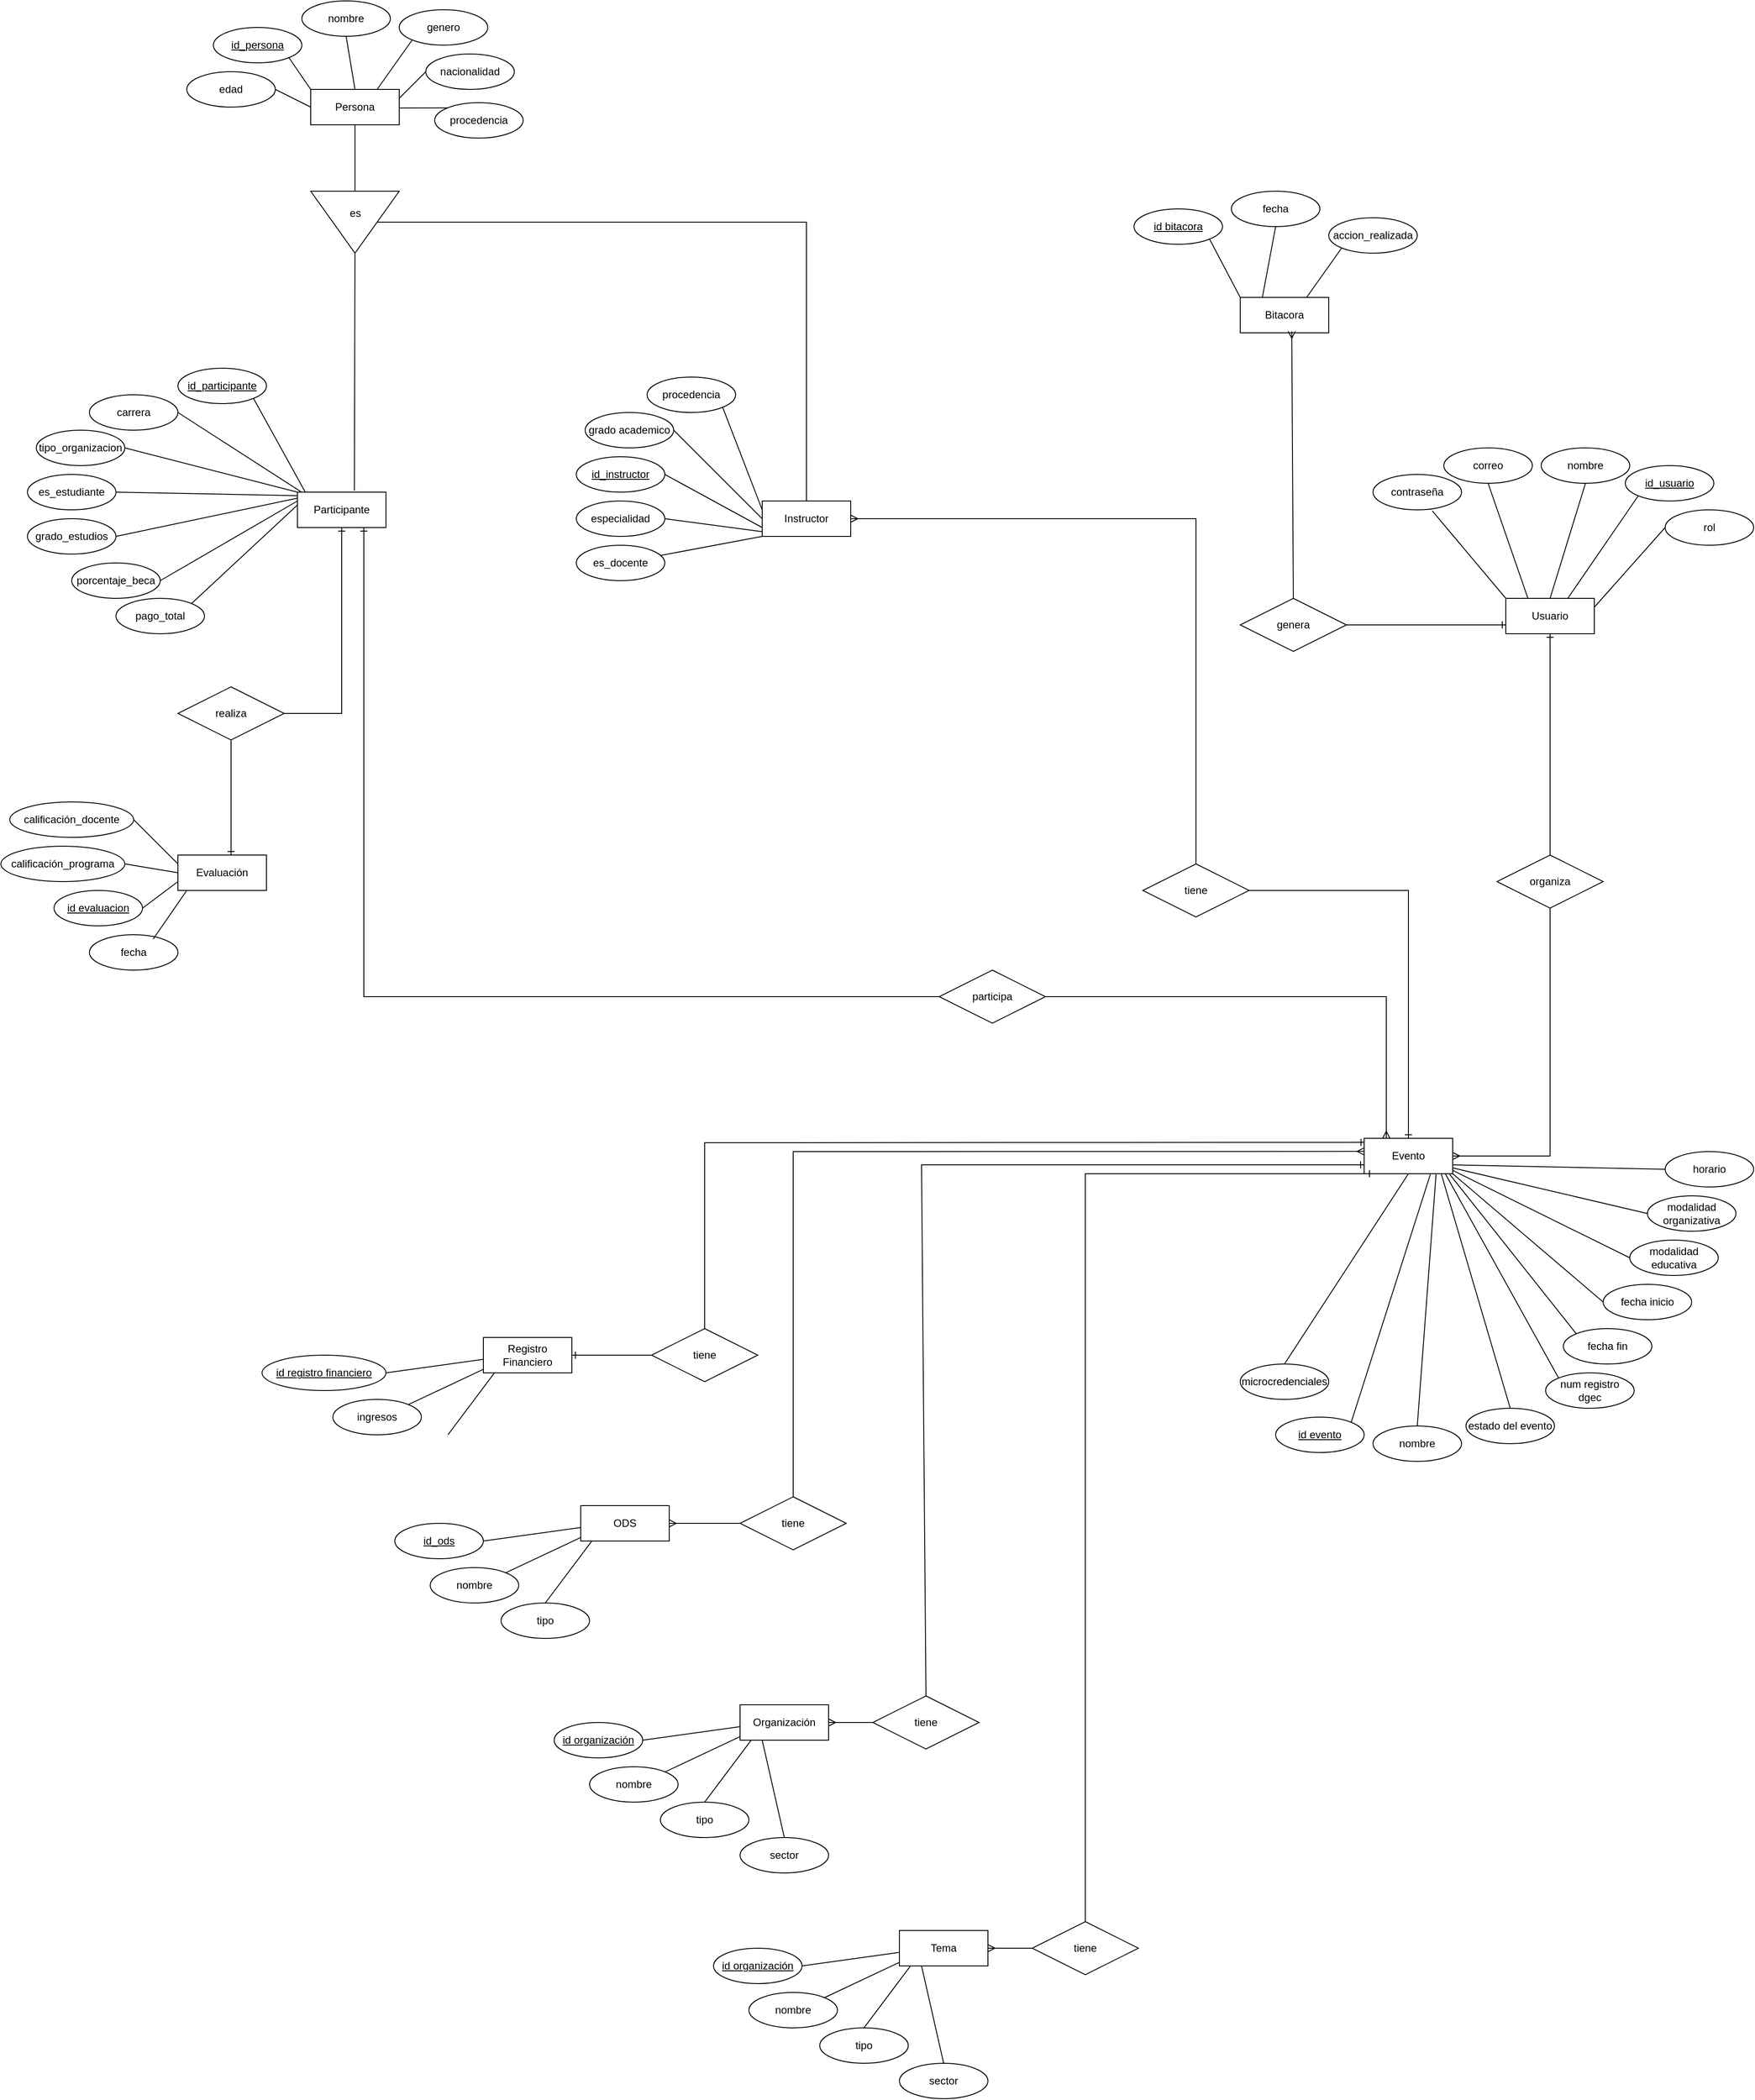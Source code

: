 <mxfile version="27.0.3">
  <diagram name="Página-1" id="GtNllCNhSOGcmxP8dNh7">
    <mxGraphModel dx="6007" dy="3260" grid="1" gridSize="10" guides="1" tooltips="1" connect="1" arrows="1" fold="1" page="1" pageScale="1" pageWidth="2000" pageHeight="2000" math="0" shadow="0">
      <root>
        <mxCell id="0" />
        <mxCell id="1" parent="0" />
        <mxCell id="H4DpFrZzo3JsJfzNB_zG-177" value="Evento" style="whiteSpace=wrap;html=1;align=center;" vertex="1" parent="1">
          <mxGeometry x="1710" y="1605" width="100" height="40" as="geometry" />
        </mxCell>
        <mxCell id="H4DpFrZzo3JsJfzNB_zG-178" value="id evento" style="ellipse;whiteSpace=wrap;html=1;align=center;fontStyle=4;" vertex="1" parent="1">
          <mxGeometry x="1610" y="1920" width="100" height="40" as="geometry" />
        </mxCell>
        <mxCell id="H4DpFrZzo3JsJfzNB_zG-179" value="nombre" style="ellipse;whiteSpace=wrap;html=1;align=center;" vertex="1" parent="1">
          <mxGeometry x="1720" y="1930" width="100" height="40" as="geometry" />
        </mxCell>
        <mxCell id="H4DpFrZzo3JsJfzNB_zG-180" value="modalidad&lt;div&gt;organizativa&lt;/div&gt;" style="ellipse;whiteSpace=wrap;html=1;align=center;" vertex="1" parent="1">
          <mxGeometry x="2030" y="1670" width="100" height="40" as="geometry" />
        </mxCell>
        <mxCell id="H4DpFrZzo3JsJfzNB_zG-181" value="modalidad&lt;div&gt;educativa&lt;/div&gt;" style="ellipse;whiteSpace=wrap;html=1;align=center;" vertex="1" parent="1">
          <mxGeometry x="2010" y="1720" width="100" height="40" as="geometry" />
        </mxCell>
        <mxCell id="H4DpFrZzo3JsJfzNB_zG-182" value="fecha inicio" style="ellipse;whiteSpace=wrap;html=1;align=center;" vertex="1" parent="1">
          <mxGeometry x="1980" y="1770" width="100" height="40" as="geometry" />
        </mxCell>
        <mxCell id="H4DpFrZzo3JsJfzNB_zG-183" value="fecha fin" style="ellipse;whiteSpace=wrap;html=1;align=center;" vertex="1" parent="1">
          <mxGeometry x="1935" y="1820" width="100" height="40" as="geometry" />
        </mxCell>
        <mxCell id="H4DpFrZzo3JsJfzNB_zG-184" value="estado del evento" style="ellipse;whiteSpace=wrap;html=1;align=center;" vertex="1" parent="1">
          <mxGeometry x="1825" y="1910" width="100" height="40" as="geometry" />
        </mxCell>
        <mxCell id="H4DpFrZzo3JsJfzNB_zG-185" value="num registro&lt;div&gt;dgec&lt;/div&gt;" style="ellipse;whiteSpace=wrap;html=1;align=center;" vertex="1" parent="1">
          <mxGeometry x="1915" y="1870" width="100" height="40" as="geometry" />
        </mxCell>
        <mxCell id="H4DpFrZzo3JsJfzNB_zG-186" value="horario" style="ellipse;whiteSpace=wrap;html=1;align=center;" vertex="1" parent="1">
          <mxGeometry x="2050" y="1620" width="100" height="40" as="geometry" />
        </mxCell>
        <mxCell id="H4DpFrZzo3JsJfzNB_zG-189" value="" style="endArrow=none;html=1;rounded=0;entryX=1;entryY=1;entryDx=0;entryDy=0;exitX=0;exitY=0.5;exitDx=0;exitDy=0;" edge="1" parent="1" source="H4DpFrZzo3JsJfzNB_zG-182" target="H4DpFrZzo3JsJfzNB_zG-177">
          <mxGeometry width="50" height="50" relative="1" as="geometry">
            <mxPoint x="1730" y="1740" as="sourcePoint" />
            <mxPoint x="1780" y="1690" as="targetPoint" />
          </mxGeometry>
        </mxCell>
        <mxCell id="H4DpFrZzo3JsJfzNB_zG-190" value="" style="endArrow=none;html=1;rounded=0;entryX=0.997;entryY=0.902;entryDx=0;entryDy=0;exitX=0;exitY=0.5;exitDx=0;exitDy=0;entryPerimeter=0;" edge="1" parent="1" source="H4DpFrZzo3JsJfzNB_zG-181" target="H4DpFrZzo3JsJfzNB_zG-177">
          <mxGeometry width="50" height="50" relative="1" as="geometry">
            <mxPoint x="1990" y="1800" as="sourcePoint" />
            <mxPoint x="1820" y="1655" as="targetPoint" />
          </mxGeometry>
        </mxCell>
        <mxCell id="H4DpFrZzo3JsJfzNB_zG-191" value="" style="endArrow=none;html=1;rounded=0;exitX=0;exitY=0.5;exitDx=0;exitDy=0;entryX=0.997;entryY=0.835;entryDx=0;entryDy=0;entryPerimeter=0;" edge="1" parent="1" source="H4DpFrZzo3JsJfzNB_zG-180" target="H4DpFrZzo3JsJfzNB_zG-177">
          <mxGeometry width="50" height="50" relative="1" as="geometry">
            <mxPoint x="2025" y="1674.5" as="sourcePoint" />
            <mxPoint x="1830" y="1620" as="targetPoint" />
          </mxGeometry>
        </mxCell>
        <mxCell id="H4DpFrZzo3JsJfzNB_zG-192" value="" style="endArrow=none;html=1;rounded=0;exitX=0;exitY=0.5;exitDx=0;exitDy=0;entryX=1;entryY=0.75;entryDx=0;entryDy=0;" edge="1" parent="1" source="H4DpFrZzo3JsJfzNB_zG-186" target="H4DpFrZzo3JsJfzNB_zG-177">
          <mxGeometry width="50" height="50" relative="1" as="geometry">
            <mxPoint x="2040" y="1700" as="sourcePoint" />
            <mxPoint x="1820" y="1648" as="targetPoint" />
          </mxGeometry>
        </mxCell>
        <mxCell id="H4DpFrZzo3JsJfzNB_zG-193" value="" style="endArrow=none;html=1;rounded=0;exitX=0;exitY=0;exitDx=0;exitDy=0;entryX=0.966;entryY=1.018;entryDx=0;entryDy=0;entryPerimeter=0;" edge="1" parent="1" source="H4DpFrZzo3JsJfzNB_zG-183" target="H4DpFrZzo3JsJfzNB_zG-177">
          <mxGeometry width="50" height="50" relative="1" as="geometry">
            <mxPoint x="1990" y="1800" as="sourcePoint" />
            <mxPoint x="1830" y="1700" as="targetPoint" />
          </mxGeometry>
        </mxCell>
        <mxCell id="H4DpFrZzo3JsJfzNB_zG-194" value="" style="endArrow=none;html=1;rounded=0;exitX=0;exitY=0;exitDx=0;exitDy=0;entryX=0.916;entryY=0.998;entryDx=0;entryDy=0;entryPerimeter=0;" edge="1" parent="1" source="H4DpFrZzo3JsJfzNB_zG-185" target="H4DpFrZzo3JsJfzNB_zG-177">
          <mxGeometry width="50" height="50" relative="1" as="geometry">
            <mxPoint x="1960" y="1836" as="sourcePoint" />
            <mxPoint x="1820" y="1710" as="targetPoint" />
          </mxGeometry>
        </mxCell>
        <mxCell id="H4DpFrZzo3JsJfzNB_zG-195" value="" style="endArrow=none;html=1;rounded=0;exitX=0.5;exitY=0;exitDx=0;exitDy=0;entryX=0.87;entryY=0.998;entryDx=0;entryDy=0;entryPerimeter=0;" edge="1" parent="1" source="H4DpFrZzo3JsJfzNB_zG-184" target="H4DpFrZzo3JsJfzNB_zG-177">
          <mxGeometry width="50" height="50" relative="1" as="geometry">
            <mxPoint x="1940" y="1886" as="sourcePoint" />
            <mxPoint x="1800" y="1700" as="targetPoint" />
          </mxGeometry>
        </mxCell>
        <mxCell id="H4DpFrZzo3JsJfzNB_zG-196" value="" style="endArrow=none;html=1;rounded=0;exitX=0.5;exitY=0;exitDx=0;exitDy=0;entryX=0.813;entryY=0.99;entryDx=0;entryDy=0;entryPerimeter=0;" edge="1" parent="1" source="H4DpFrZzo3JsJfzNB_zG-179" target="H4DpFrZzo3JsJfzNB_zG-177">
          <mxGeometry width="50" height="50" relative="1" as="geometry">
            <mxPoint x="1885" y="1920" as="sourcePoint" />
            <mxPoint x="1780" y="1690" as="targetPoint" />
          </mxGeometry>
        </mxCell>
        <mxCell id="H4DpFrZzo3JsJfzNB_zG-197" value="" style="endArrow=none;html=1;rounded=0;exitX=1;exitY=0;exitDx=0;exitDy=0;entryX=0.75;entryY=1;entryDx=0;entryDy=0;" edge="1" parent="1" source="H4DpFrZzo3JsJfzNB_zG-178" target="H4DpFrZzo3JsJfzNB_zG-177">
          <mxGeometry width="50" height="50" relative="1" as="geometry">
            <mxPoint x="1780" y="1940" as="sourcePoint" />
            <mxPoint x="1760" y="1690" as="targetPoint" />
          </mxGeometry>
        </mxCell>
        <mxCell id="H4DpFrZzo3JsJfzNB_zG-198" value="Participante" style="whiteSpace=wrap;html=1;align=center;" vertex="1" parent="1">
          <mxGeometry x="505" y="875" width="100" height="40" as="geometry" />
        </mxCell>
        <mxCell id="H4DpFrZzo3JsJfzNB_zG-199" value="id_participante" style="ellipse;whiteSpace=wrap;html=1;align=center;fontStyle=4;" vertex="1" parent="1">
          <mxGeometry x="370" y="735" width="100" height="40" as="geometry" />
        </mxCell>
        <mxCell id="H4DpFrZzo3JsJfzNB_zG-200" value="carrera" style="ellipse;whiteSpace=wrap;html=1;align=center;" vertex="1" parent="1">
          <mxGeometry x="270" y="765" width="100" height="40" as="geometry" />
        </mxCell>
        <mxCell id="H4DpFrZzo3JsJfzNB_zG-201" value="tipo_organizacion" style="ellipse;whiteSpace=wrap;html=1;align=center;" vertex="1" parent="1">
          <mxGeometry x="210" y="805" width="100" height="40" as="geometry" />
        </mxCell>
        <mxCell id="H4DpFrZzo3JsJfzNB_zG-202" value="es_estudiante" style="ellipse;whiteSpace=wrap;html=1;align=center;" vertex="1" parent="1">
          <mxGeometry x="200" y="855" width="100" height="40" as="geometry" />
        </mxCell>
        <mxCell id="H4DpFrZzo3JsJfzNB_zG-203" value="grado_estudios" style="ellipse;whiteSpace=wrap;html=1;align=center;" vertex="1" parent="1">
          <mxGeometry x="200" y="905" width="100" height="40" as="geometry" />
        </mxCell>
        <mxCell id="H4DpFrZzo3JsJfzNB_zG-204" value="porcentaje_beca" style="ellipse;whiteSpace=wrap;html=1;align=center;" vertex="1" parent="1">
          <mxGeometry x="250" y="955" width="100" height="40" as="geometry" />
        </mxCell>
        <mxCell id="H4DpFrZzo3JsJfzNB_zG-205" value="pago_total" style="ellipse;whiteSpace=wrap;html=1;align=center;" vertex="1" parent="1">
          <mxGeometry x="300" y="995" width="100" height="40" as="geometry" />
        </mxCell>
        <mxCell id="H4DpFrZzo3JsJfzNB_zG-209" value="Persona" style="whiteSpace=wrap;html=1;align=center;" vertex="1" parent="1">
          <mxGeometry x="520" y="420" width="100" height="40" as="geometry" />
        </mxCell>
        <mxCell id="H4DpFrZzo3JsJfzNB_zG-210" value="id_persona" style="ellipse;whiteSpace=wrap;html=1;align=center;fontStyle=4;" vertex="1" parent="1">
          <mxGeometry x="410" y="350" width="100" height="40" as="geometry" />
        </mxCell>
        <mxCell id="H4DpFrZzo3JsJfzNB_zG-211" value="nombre" style="ellipse;whiteSpace=wrap;html=1;align=center;" vertex="1" parent="1">
          <mxGeometry x="510" y="320" width="100" height="40" as="geometry" />
        </mxCell>
        <mxCell id="H4DpFrZzo3JsJfzNB_zG-212" value="genero" style="ellipse;whiteSpace=wrap;html=1;align=center;" vertex="1" parent="1">
          <mxGeometry x="620" y="330" width="100" height="40" as="geometry" />
        </mxCell>
        <mxCell id="H4DpFrZzo3JsJfzNB_zG-213" value="nacionalidad" style="ellipse;whiteSpace=wrap;html=1;align=center;" vertex="1" parent="1">
          <mxGeometry x="650" y="380" width="100" height="40" as="geometry" />
        </mxCell>
        <mxCell id="H4DpFrZzo3JsJfzNB_zG-214" value="edad" style="ellipse;whiteSpace=wrap;html=1;align=center;" vertex="1" parent="1">
          <mxGeometry x="380" y="400" width="100" height="40" as="geometry" />
        </mxCell>
        <mxCell id="H4DpFrZzo3JsJfzNB_zG-215" value="" style="verticalLabelPosition=bottom;verticalAlign=top;html=1;shape=mxgraph.basic.acute_triangle;dx=0.5;rotation=-180;" vertex="1" parent="1">
          <mxGeometry x="520" y="535" width="100" height="70" as="geometry" />
        </mxCell>
        <mxCell id="H4DpFrZzo3JsJfzNB_zG-216" value="es" style="text;html=1;align=center;verticalAlign=middle;resizable=0;points=[];autosize=1;strokeColor=none;fillColor=none;" vertex="1" parent="1">
          <mxGeometry x="550" y="545" width="40" height="30" as="geometry" />
        </mxCell>
        <mxCell id="H4DpFrZzo3JsJfzNB_zG-217" value="" style="endArrow=none;html=1;rounded=0;exitX=0.5;exitY=1;exitDx=0;exitDy=0;entryX=0.5;entryY=1;entryDx=0;entryDy=0;exitPerimeter=0;" edge="1" parent="1" source="H4DpFrZzo3JsJfzNB_zG-215" target="H4DpFrZzo3JsJfzNB_zG-209">
          <mxGeometry width="50" height="50" relative="1" as="geometry">
            <mxPoint x="1355" y="1591" as="sourcePoint" />
            <mxPoint x="1445" y="1310" as="targetPoint" />
          </mxGeometry>
        </mxCell>
        <mxCell id="H4DpFrZzo3JsJfzNB_zG-218" value="" style="endArrow=none;html=1;rounded=0;exitX=0;exitY=0.5;exitDx=0;exitDy=0;entryX=1;entryY=0.5;entryDx=0;entryDy=0;" edge="1" parent="1" source="H4DpFrZzo3JsJfzNB_zG-209" target="H4DpFrZzo3JsJfzNB_zG-214">
          <mxGeometry width="50" height="50" relative="1" as="geometry">
            <mxPoint x="580" y="545" as="sourcePoint" />
            <mxPoint x="580" y="470" as="targetPoint" />
          </mxGeometry>
        </mxCell>
        <mxCell id="H4DpFrZzo3JsJfzNB_zG-219" value="" style="endArrow=none;html=1;rounded=0;exitX=0;exitY=0;exitDx=0;exitDy=0;entryX=1;entryY=1;entryDx=0;entryDy=0;" edge="1" parent="1" source="H4DpFrZzo3JsJfzNB_zG-209" target="H4DpFrZzo3JsJfzNB_zG-210">
          <mxGeometry width="50" height="50" relative="1" as="geometry">
            <mxPoint x="530" y="450" as="sourcePoint" />
            <mxPoint x="490" y="430" as="targetPoint" />
          </mxGeometry>
        </mxCell>
        <mxCell id="H4DpFrZzo3JsJfzNB_zG-220" value="" style="endArrow=none;html=1;rounded=0;exitX=0.5;exitY=0;exitDx=0;exitDy=0;entryX=0.5;entryY=1;entryDx=0;entryDy=0;" edge="1" parent="1" source="H4DpFrZzo3JsJfzNB_zG-209" target="H4DpFrZzo3JsJfzNB_zG-211">
          <mxGeometry width="50" height="50" relative="1" as="geometry">
            <mxPoint x="530" y="430" as="sourcePoint" />
            <mxPoint x="505" y="394" as="targetPoint" />
          </mxGeometry>
        </mxCell>
        <mxCell id="H4DpFrZzo3JsJfzNB_zG-221" value="" style="endArrow=none;html=1;rounded=0;entryX=0;entryY=1;entryDx=0;entryDy=0;exitX=0.75;exitY=0;exitDx=0;exitDy=0;" edge="1" parent="1" source="H4DpFrZzo3JsJfzNB_zG-209" target="H4DpFrZzo3JsJfzNB_zG-212">
          <mxGeometry width="50" height="50" relative="1" as="geometry">
            <mxPoint x="670" y="465" as="sourcePoint" />
            <mxPoint x="570" y="370" as="targetPoint" />
          </mxGeometry>
        </mxCell>
        <mxCell id="H4DpFrZzo3JsJfzNB_zG-222" value="" style="endArrow=none;html=1;rounded=0;entryX=0;entryY=0.5;entryDx=0;entryDy=0;exitX=1;exitY=0.25;exitDx=0;exitDy=0;" edge="1" parent="1" source="H4DpFrZzo3JsJfzNB_zG-209" target="H4DpFrZzo3JsJfzNB_zG-213">
          <mxGeometry width="50" height="50" relative="1" as="geometry">
            <mxPoint x="605" y="430" as="sourcePoint" />
            <mxPoint x="645" y="374" as="targetPoint" />
          </mxGeometry>
        </mxCell>
        <mxCell id="H4DpFrZzo3JsJfzNB_zG-223" value="" style="endArrow=none;html=1;rounded=0;exitX=0.643;exitY=-0.042;exitDx=0;exitDy=0;entryX=0;entryY=0;entryDx=50;entryDy=0;exitPerimeter=0;entryPerimeter=0;" edge="1" parent="1" source="H4DpFrZzo3JsJfzNB_zG-198" target="H4DpFrZzo3JsJfzNB_zG-215">
          <mxGeometry width="50" height="50" relative="1" as="geometry">
            <mxPoint x="559.33" y="790" as="sourcePoint" />
            <mxPoint x="559.33" y="715" as="targetPoint" />
          </mxGeometry>
        </mxCell>
        <mxCell id="H4DpFrZzo3JsJfzNB_zG-224" value="" style="endArrow=none;html=1;rounded=0;entryX=1;entryY=1;entryDx=0;entryDy=0;exitX=0.09;exitY=0.005;exitDx=0;exitDy=0;exitPerimeter=0;" edge="1" parent="1" source="H4DpFrZzo3JsJfzNB_zG-198" target="H4DpFrZzo3JsJfzNB_zG-199">
          <mxGeometry width="50" height="50" relative="1" as="geometry">
            <mxPoint x="510" y="825" as="sourcePoint" />
            <mxPoint x="580" y="615" as="targetPoint" />
          </mxGeometry>
        </mxCell>
        <mxCell id="H4DpFrZzo3JsJfzNB_zG-225" value="" style="endArrow=none;html=1;rounded=0;entryX=1;entryY=0.5;entryDx=0;entryDy=0;exitX=0.044;exitY=-0.005;exitDx=0;exitDy=0;exitPerimeter=0;" edge="1" parent="1" source="H4DpFrZzo3JsJfzNB_zG-198" target="H4DpFrZzo3JsJfzNB_zG-200">
          <mxGeometry width="50" height="50" relative="1" as="geometry">
            <mxPoint x="480" y="835" as="sourcePoint" />
            <mxPoint x="465" y="779" as="targetPoint" />
          </mxGeometry>
        </mxCell>
        <mxCell id="H4DpFrZzo3JsJfzNB_zG-226" value="" style="endArrow=none;html=1;rounded=0;entryX=1;entryY=0.5;entryDx=0;entryDy=0;exitX=0;exitY=0;exitDx=0;exitDy=0;" edge="1" parent="1" source="H4DpFrZzo3JsJfzNB_zG-198" target="H4DpFrZzo3JsJfzNB_zG-201">
          <mxGeometry width="50" height="50" relative="1" as="geometry">
            <mxPoint x="450" y="845" as="sourcePoint" />
            <mxPoint x="380" y="795" as="targetPoint" />
          </mxGeometry>
        </mxCell>
        <mxCell id="H4DpFrZzo3JsJfzNB_zG-227" value="" style="endArrow=none;html=1;rounded=0;entryX=1;entryY=0.5;entryDx=0;entryDy=0;exitX=-0.002;exitY=0.1;exitDx=0;exitDy=0;exitPerimeter=0;" edge="1" parent="1" source="H4DpFrZzo3JsJfzNB_zG-198" target="H4DpFrZzo3JsJfzNB_zG-202">
          <mxGeometry width="50" height="50" relative="1" as="geometry">
            <mxPoint x="450" y="875" as="sourcePoint" />
            <mxPoint x="320" y="835" as="targetPoint" />
          </mxGeometry>
        </mxCell>
        <mxCell id="H4DpFrZzo3JsJfzNB_zG-228" value="" style="endArrow=none;html=1;rounded=0;entryX=1;entryY=0.5;entryDx=0;entryDy=0;exitX=0.002;exitY=0.17;exitDx=0;exitDy=0;exitPerimeter=0;" edge="1" parent="1" source="H4DpFrZzo3JsJfzNB_zG-198" target="H4DpFrZzo3JsJfzNB_zG-203">
          <mxGeometry width="50" height="50" relative="1" as="geometry">
            <mxPoint x="450" y="895" as="sourcePoint" />
            <mxPoint x="310" y="885" as="targetPoint" />
          </mxGeometry>
        </mxCell>
        <mxCell id="H4DpFrZzo3JsJfzNB_zG-229" value="" style="endArrow=none;html=1;rounded=0;entryX=1;entryY=0.5;entryDx=0;entryDy=0;exitX=0;exitY=0.25;exitDx=0;exitDy=0;" edge="1" parent="1" source="H4DpFrZzo3JsJfzNB_zG-198" target="H4DpFrZzo3JsJfzNB_zG-204">
          <mxGeometry width="50" height="50" relative="1" as="geometry">
            <mxPoint x="470" y="915" as="sourcePoint" />
            <mxPoint x="310" y="935" as="targetPoint" />
          </mxGeometry>
        </mxCell>
        <mxCell id="H4DpFrZzo3JsJfzNB_zG-230" value="" style="endArrow=none;html=1;rounded=0;entryX=1;entryY=0;entryDx=0;entryDy=0;exitX=0.002;exitY=0.36;exitDx=0;exitDy=0;exitPerimeter=0;" edge="1" parent="1" source="H4DpFrZzo3JsJfzNB_zG-198" target="H4DpFrZzo3JsJfzNB_zG-205">
          <mxGeometry width="50" height="50" relative="1" as="geometry">
            <mxPoint x="480" y="935" as="sourcePoint" />
            <mxPoint x="360" y="985" as="targetPoint" />
          </mxGeometry>
        </mxCell>
        <mxCell id="H4DpFrZzo3JsJfzNB_zG-232" value="Instructor" style="whiteSpace=wrap;html=1;align=center;" vertex="1" parent="1">
          <mxGeometry x="1030" y="885" width="100" height="40" as="geometry" />
        </mxCell>
        <mxCell id="H4DpFrZzo3JsJfzNB_zG-233" value="id_instructor" style="ellipse;whiteSpace=wrap;html=1;align=center;fontStyle=4;" vertex="1" parent="1">
          <mxGeometry x="820" y="835" width="100" height="40" as="geometry" />
        </mxCell>
        <mxCell id="H4DpFrZzo3JsJfzNB_zG-234" value="grado academico" style="ellipse;whiteSpace=wrap;html=1;align=center;" vertex="1" parent="1">
          <mxGeometry x="830" y="785" width="100" height="40" as="geometry" />
        </mxCell>
        <mxCell id="H4DpFrZzo3JsJfzNB_zG-235" value="especialidad" style="ellipse;whiteSpace=wrap;html=1;align=center;" vertex="1" parent="1">
          <mxGeometry x="820" y="885" width="100" height="40" as="geometry" />
        </mxCell>
        <mxCell id="H4DpFrZzo3JsJfzNB_zG-237" value="procedencia" style="ellipse;whiteSpace=wrap;html=1;align=center;" vertex="1" parent="1">
          <mxGeometry x="900" y="745" width="100" height="40" as="geometry" />
        </mxCell>
        <mxCell id="H4DpFrZzo3JsJfzNB_zG-238" value="es_docente" style="ellipse;whiteSpace=wrap;html=1;align=center;" vertex="1" parent="1">
          <mxGeometry x="820" y="935" width="100" height="40" as="geometry" />
        </mxCell>
        <mxCell id="H4DpFrZzo3JsJfzNB_zG-239" value="" style="endArrow=none;html=1;rounded=0;exitX=0.5;exitY=0;exitDx=0;exitDy=0;entryX=0;entryY=0;entryDx=25;entryDy=35;entryPerimeter=0;" edge="1" parent="1" source="H4DpFrZzo3JsJfzNB_zG-232" target="H4DpFrZzo3JsJfzNB_zG-215">
          <mxGeometry width="50" height="50" relative="1" as="geometry">
            <mxPoint x="579" y="883" as="sourcePoint" />
            <mxPoint x="580" y="615" as="targetPoint" />
            <Array as="points">
              <mxPoint x="1080" y="570" />
            </Array>
          </mxGeometry>
        </mxCell>
        <mxCell id="H4DpFrZzo3JsJfzNB_zG-240" value="" style="endArrow=none;html=1;rounded=0;entryX=1;entryY=1;entryDx=0;entryDy=0;exitX=0;exitY=0.25;exitDx=0;exitDy=0;" edge="1" parent="1" source="H4DpFrZzo3JsJfzNB_zG-232" target="H4DpFrZzo3JsJfzNB_zG-237">
          <mxGeometry width="50" height="50" relative="1" as="geometry">
            <mxPoint x="1020" y="815" as="sourcePoint" />
            <mxPoint x="580" y="615" as="targetPoint" />
          </mxGeometry>
        </mxCell>
        <mxCell id="H4DpFrZzo3JsJfzNB_zG-241" value="" style="endArrow=none;html=1;rounded=0;entryX=1;entryY=0.5;entryDx=0;entryDy=0;exitX=0;exitY=0.5;exitDx=0;exitDy=0;" edge="1" parent="1" source="H4DpFrZzo3JsJfzNB_zG-232" target="H4DpFrZzo3JsJfzNB_zG-234">
          <mxGeometry width="50" height="50" relative="1" as="geometry">
            <mxPoint x="1010" y="825" as="sourcePoint" />
            <mxPoint x="995" y="789" as="targetPoint" />
          </mxGeometry>
        </mxCell>
        <mxCell id="H4DpFrZzo3JsJfzNB_zG-243" value="" style="endArrow=none;html=1;rounded=0;entryX=1;entryY=0.5;entryDx=0;entryDy=0;exitX=0;exitY=0.75;exitDx=0;exitDy=0;" edge="1" parent="1" source="H4DpFrZzo3JsJfzNB_zG-232" target="H4DpFrZzo3JsJfzNB_zG-233">
          <mxGeometry width="50" height="50" relative="1" as="geometry">
            <mxPoint x="1000" y="845" as="sourcePoint" />
            <mxPoint x="940" y="815" as="targetPoint" />
          </mxGeometry>
        </mxCell>
        <mxCell id="H4DpFrZzo3JsJfzNB_zG-244" value="" style="endArrow=none;html=1;rounded=0;entryX=1;entryY=0.5;entryDx=0;entryDy=0;exitX=-0.002;exitY=0.865;exitDx=0;exitDy=0;exitPerimeter=0;" edge="1" parent="1" source="H4DpFrZzo3JsJfzNB_zG-232" target="H4DpFrZzo3JsJfzNB_zG-235">
          <mxGeometry width="50" height="50" relative="1" as="geometry">
            <mxPoint x="990" y="905" as="sourcePoint" />
            <mxPoint x="930" y="865" as="targetPoint" />
          </mxGeometry>
        </mxCell>
        <mxCell id="H4DpFrZzo3JsJfzNB_zG-245" value="" style="endArrow=none;html=1;rounded=0;exitX=0;exitY=1;exitDx=0;exitDy=0;" edge="1" parent="1" source="H4DpFrZzo3JsJfzNB_zG-232" target="H4DpFrZzo3JsJfzNB_zG-238">
          <mxGeometry width="50" height="50" relative="1" as="geometry">
            <mxPoint x="990" y="935" as="sourcePoint" />
            <mxPoint x="930" y="915" as="targetPoint" />
          </mxGeometry>
        </mxCell>
        <mxCell id="H4DpFrZzo3JsJfzNB_zG-248" value="procedencia" style="ellipse;whiteSpace=wrap;html=1;align=center;" vertex="1" parent="1">
          <mxGeometry x="660" y="435" width="100" height="40" as="geometry" />
        </mxCell>
        <mxCell id="H4DpFrZzo3JsJfzNB_zG-249" value="" style="endArrow=none;html=1;rounded=0;entryX=0;entryY=0;entryDx=0;entryDy=0;" edge="1" parent="1" target="H4DpFrZzo3JsJfzNB_zG-248">
          <mxGeometry width="50" height="50" relative="1" as="geometry">
            <mxPoint x="620" y="441" as="sourcePoint" />
            <mxPoint x="645" y="374" as="targetPoint" />
          </mxGeometry>
        </mxCell>
        <mxCell id="H4DpFrZzo3JsJfzNB_zG-250" value="Evaluación" style="whiteSpace=wrap;html=1;align=center;" vertex="1" parent="1">
          <mxGeometry x="370" y="1285" width="100" height="40" as="geometry" />
        </mxCell>
        <mxCell id="H4DpFrZzo3JsJfzNB_zG-251" value="id evaluacion" style="ellipse;whiteSpace=wrap;html=1;align=center;fontStyle=4;" vertex="1" parent="1">
          <mxGeometry x="230" y="1325" width="100" height="40" as="geometry" />
        </mxCell>
        <mxCell id="H4DpFrZzo3JsJfzNB_zG-252" value="calificación_programa" style="ellipse;whiteSpace=wrap;html=1;align=center;" vertex="1" parent="1">
          <mxGeometry x="170" y="1275" width="140" height="40" as="geometry" />
        </mxCell>
        <mxCell id="H4DpFrZzo3JsJfzNB_zG-253" value="fecha" style="ellipse;whiteSpace=wrap;html=1;align=center;" vertex="1" parent="1">
          <mxGeometry x="270" y="1375" width="100" height="40" as="geometry" />
        </mxCell>
        <mxCell id="H4DpFrZzo3JsJfzNB_zG-254" value="calificación_docente" style="ellipse;whiteSpace=wrap;html=1;align=center;" vertex="1" parent="1">
          <mxGeometry x="180" y="1225" width="140" height="40" as="geometry" />
        </mxCell>
        <mxCell id="H4DpFrZzo3JsJfzNB_zG-256" value="" style="endArrow=none;html=1;rounded=0;entryX=1;entryY=0.5;entryDx=0;entryDy=0;exitX=0;exitY=0.25;exitDx=0;exitDy=0;" edge="1" parent="1" source="H4DpFrZzo3JsJfzNB_zG-250" target="H4DpFrZzo3JsJfzNB_zG-254">
          <mxGeometry width="50" height="50" relative="1" as="geometry">
            <mxPoint x="515" y="729" as="sourcePoint" />
            <mxPoint x="395" y="841" as="targetPoint" />
          </mxGeometry>
        </mxCell>
        <mxCell id="H4DpFrZzo3JsJfzNB_zG-257" value="" style="endArrow=none;html=1;rounded=0;entryX=1;entryY=0.5;entryDx=0;entryDy=0;exitX=0;exitY=0.5;exitDx=0;exitDy=0;" edge="1" parent="1" source="H4DpFrZzo3JsJfzNB_zG-250" target="H4DpFrZzo3JsJfzNB_zG-252">
          <mxGeometry width="50" height="50" relative="1" as="geometry">
            <mxPoint x="380" y="1305" as="sourcePoint" />
            <mxPoint x="330" y="1255" as="targetPoint" />
          </mxGeometry>
        </mxCell>
        <mxCell id="H4DpFrZzo3JsJfzNB_zG-258" value="" style="endArrow=none;html=1;rounded=0;entryX=1;entryY=0.5;entryDx=0;entryDy=0;exitX=0;exitY=0.75;exitDx=0;exitDy=0;" edge="1" parent="1" source="H4DpFrZzo3JsJfzNB_zG-250" target="H4DpFrZzo3JsJfzNB_zG-251">
          <mxGeometry width="50" height="50" relative="1" as="geometry">
            <mxPoint x="380" y="1315" as="sourcePoint" />
            <mxPoint x="320" y="1305" as="targetPoint" />
          </mxGeometry>
        </mxCell>
        <mxCell id="H4DpFrZzo3JsJfzNB_zG-259" value="" style="endArrow=none;html=1;rounded=0;entryX=0.72;entryY=0.125;entryDx=0;entryDy=0;entryPerimeter=0;" edge="1" parent="1" target="H4DpFrZzo3JsJfzNB_zG-253">
          <mxGeometry width="50" height="50" relative="1" as="geometry">
            <mxPoint x="380" y="1325" as="sourcePoint" />
            <mxPoint x="340" y="1355" as="targetPoint" />
          </mxGeometry>
        </mxCell>
        <mxCell id="H4DpFrZzo3JsJfzNB_zG-260" value="Organización" style="whiteSpace=wrap;html=1;align=center;" vertex="1" parent="1">
          <mxGeometry x="1005" y="2245" width="100" height="40" as="geometry" />
        </mxCell>
        <mxCell id="H4DpFrZzo3JsJfzNB_zG-261" value="id organización" style="ellipse;whiteSpace=wrap;html=1;align=center;fontStyle=4;" vertex="1" parent="1">
          <mxGeometry x="795" y="2265" width="100" height="40" as="geometry" />
        </mxCell>
        <mxCell id="H4DpFrZzo3JsJfzNB_zG-262" value="nombre" style="ellipse;whiteSpace=wrap;html=1;align=center;" vertex="1" parent="1">
          <mxGeometry x="835" y="2315" width="100" height="40" as="geometry" />
        </mxCell>
        <mxCell id="H4DpFrZzo3JsJfzNB_zG-263" value="tipo" style="ellipse;whiteSpace=wrap;html=1;align=center;" vertex="1" parent="1">
          <mxGeometry x="915" y="2355" width="100" height="40" as="geometry" />
        </mxCell>
        <mxCell id="H4DpFrZzo3JsJfzNB_zG-264" value="sector" style="ellipse;whiteSpace=wrap;html=1;align=center;" vertex="1" parent="1">
          <mxGeometry x="1005" y="2395" width="100" height="40" as="geometry" />
        </mxCell>
        <mxCell id="H4DpFrZzo3JsJfzNB_zG-265" value="" style="endArrow=none;html=1;rounded=0;exitX=0.5;exitY=0;exitDx=0;exitDy=0;entryX=0.25;entryY=1;entryDx=0;entryDy=0;" edge="1" parent="1" source="H4DpFrZzo3JsJfzNB_zG-264" target="H4DpFrZzo3JsJfzNB_zG-260">
          <mxGeometry width="50" height="50" relative="1" as="geometry">
            <mxPoint x="1360" y="2391" as="sourcePoint" />
            <mxPoint x="1450" y="2110" as="targetPoint" />
          </mxGeometry>
        </mxCell>
        <mxCell id="H4DpFrZzo3JsJfzNB_zG-266" value="" style="endArrow=none;html=1;rounded=0;exitX=0.5;exitY=0;exitDx=0;exitDy=0;entryX=0.125;entryY=1.001;entryDx=0;entryDy=0;entryPerimeter=0;" edge="1" parent="1" source="H4DpFrZzo3JsJfzNB_zG-263" target="H4DpFrZzo3JsJfzNB_zG-260">
          <mxGeometry width="50" height="50" relative="1" as="geometry">
            <mxPoint x="1065" y="2405" as="sourcePoint" />
            <mxPoint x="1040" y="2295" as="targetPoint" />
          </mxGeometry>
        </mxCell>
        <mxCell id="H4DpFrZzo3JsJfzNB_zG-267" value="" style="endArrow=none;html=1;rounded=0;exitX=1;exitY=0;exitDx=0;exitDy=0;entryX=0.001;entryY=0.899;entryDx=0;entryDy=0;entryPerimeter=0;" edge="1" parent="1" source="H4DpFrZzo3JsJfzNB_zG-262" target="H4DpFrZzo3JsJfzNB_zG-260">
          <mxGeometry width="50" height="50" relative="1" as="geometry">
            <mxPoint x="975" y="2365" as="sourcePoint" />
            <mxPoint x="1028" y="2295" as="targetPoint" />
          </mxGeometry>
        </mxCell>
        <mxCell id="H4DpFrZzo3JsJfzNB_zG-268" value="" style="endArrow=none;html=1;rounded=0;exitX=1;exitY=0.5;exitDx=0;exitDy=0;entryX=-0.002;entryY=0.619;entryDx=0;entryDy=0;entryPerimeter=0;" edge="1" parent="1" source="H4DpFrZzo3JsJfzNB_zG-261" target="H4DpFrZzo3JsJfzNB_zG-260">
          <mxGeometry width="50" height="50" relative="1" as="geometry">
            <mxPoint x="930" y="2331" as="sourcePoint" />
            <mxPoint x="1015" y="2291" as="targetPoint" />
          </mxGeometry>
        </mxCell>
        <mxCell id="H4DpFrZzo3JsJfzNB_zG-269" value="ODS" style="whiteSpace=wrap;html=1;align=center;" vertex="1" parent="1">
          <mxGeometry x="825" y="2020" width="100" height="40" as="geometry" />
        </mxCell>
        <mxCell id="H4DpFrZzo3JsJfzNB_zG-270" value="id_ods" style="ellipse;whiteSpace=wrap;html=1;align=center;fontStyle=4;" vertex="1" parent="1">
          <mxGeometry x="615" y="2040" width="100" height="40" as="geometry" />
        </mxCell>
        <mxCell id="H4DpFrZzo3JsJfzNB_zG-271" value="nombre" style="ellipse;whiteSpace=wrap;html=1;align=center;" vertex="1" parent="1">
          <mxGeometry x="655" y="2090" width="100" height="40" as="geometry" />
        </mxCell>
        <mxCell id="H4DpFrZzo3JsJfzNB_zG-272" value="tipo" style="ellipse;whiteSpace=wrap;html=1;align=center;" vertex="1" parent="1">
          <mxGeometry x="735" y="2130" width="100" height="40" as="geometry" />
        </mxCell>
        <mxCell id="H4DpFrZzo3JsJfzNB_zG-275" value="" style="endArrow=none;html=1;rounded=0;exitX=0.5;exitY=0;exitDx=0;exitDy=0;entryX=0.125;entryY=1.001;entryDx=0;entryDy=0;entryPerimeter=0;" edge="1" parent="1" source="H4DpFrZzo3JsJfzNB_zG-272" target="H4DpFrZzo3JsJfzNB_zG-269">
          <mxGeometry width="50" height="50" relative="1" as="geometry">
            <mxPoint x="885" y="2180" as="sourcePoint" />
            <mxPoint x="860" y="2070" as="targetPoint" />
          </mxGeometry>
        </mxCell>
        <mxCell id="H4DpFrZzo3JsJfzNB_zG-276" value="" style="endArrow=none;html=1;rounded=0;exitX=1;exitY=0;exitDx=0;exitDy=0;entryX=0.001;entryY=0.899;entryDx=0;entryDy=0;entryPerimeter=0;" edge="1" parent="1" source="H4DpFrZzo3JsJfzNB_zG-271" target="H4DpFrZzo3JsJfzNB_zG-269">
          <mxGeometry width="50" height="50" relative="1" as="geometry">
            <mxPoint x="795" y="2140" as="sourcePoint" />
            <mxPoint x="848" y="2070" as="targetPoint" />
          </mxGeometry>
        </mxCell>
        <mxCell id="H4DpFrZzo3JsJfzNB_zG-277" value="" style="endArrow=none;html=1;rounded=0;exitX=1;exitY=0.5;exitDx=0;exitDy=0;entryX=-0.002;entryY=0.619;entryDx=0;entryDy=0;entryPerimeter=0;" edge="1" parent="1" source="H4DpFrZzo3JsJfzNB_zG-270" target="H4DpFrZzo3JsJfzNB_zG-269">
          <mxGeometry width="50" height="50" relative="1" as="geometry">
            <mxPoint x="750" y="2106" as="sourcePoint" />
            <mxPoint x="835" y="2066" as="targetPoint" />
          </mxGeometry>
        </mxCell>
        <mxCell id="H4DpFrZzo3JsJfzNB_zG-278" value="Registro Financiero" style="whiteSpace=wrap;html=1;align=center;" vertex="1" parent="1">
          <mxGeometry x="715" y="1830" width="100" height="40" as="geometry" />
        </mxCell>
        <mxCell id="H4DpFrZzo3JsJfzNB_zG-279" value="id registro financiero" style="ellipse;whiteSpace=wrap;html=1;align=center;fontStyle=4;" vertex="1" parent="1">
          <mxGeometry x="465" y="1850" width="140" height="40" as="geometry" />
        </mxCell>
        <mxCell id="H4DpFrZzo3JsJfzNB_zG-280" value="ingresos" style="ellipse;whiteSpace=wrap;html=1;align=center;" vertex="1" parent="1">
          <mxGeometry x="545" y="1900" width="100" height="40" as="geometry" />
        </mxCell>
        <mxCell id="H4DpFrZzo3JsJfzNB_zG-281" value="" style="endArrow=none;html=1;rounded=0;exitX=0.5;exitY=0;exitDx=0;exitDy=0;entryX=0.125;entryY=1.001;entryDx=0;entryDy=0;entryPerimeter=0;" edge="1" parent="1" target="H4DpFrZzo3JsJfzNB_zG-278">
          <mxGeometry width="50" height="50" relative="1" as="geometry">
            <mxPoint x="675" y="1940" as="sourcePoint" />
            <mxPoint x="750" y="1880" as="targetPoint" />
          </mxGeometry>
        </mxCell>
        <mxCell id="H4DpFrZzo3JsJfzNB_zG-282" value="" style="endArrow=none;html=1;rounded=0;exitX=1;exitY=0;exitDx=0;exitDy=0;entryX=0.001;entryY=0.899;entryDx=0;entryDy=0;entryPerimeter=0;" edge="1" parent="1" source="H4DpFrZzo3JsJfzNB_zG-280" target="H4DpFrZzo3JsJfzNB_zG-278">
          <mxGeometry width="50" height="50" relative="1" as="geometry">
            <mxPoint x="685" y="1950" as="sourcePoint" />
            <mxPoint x="738" y="1880" as="targetPoint" />
          </mxGeometry>
        </mxCell>
        <mxCell id="H4DpFrZzo3JsJfzNB_zG-283" value="" style="endArrow=none;html=1;rounded=0;exitX=1;exitY=0.5;exitDx=0;exitDy=0;entryX=-0.002;entryY=0.619;entryDx=0;entryDy=0;entryPerimeter=0;" edge="1" parent="1" source="H4DpFrZzo3JsJfzNB_zG-279" target="H4DpFrZzo3JsJfzNB_zG-278">
          <mxGeometry width="50" height="50" relative="1" as="geometry">
            <mxPoint x="640" y="1916" as="sourcePoint" />
            <mxPoint x="725" y="1876" as="targetPoint" />
          </mxGeometry>
        </mxCell>
        <mxCell id="H4DpFrZzo3JsJfzNB_zG-285" value="realiza" style="shape=rhombus;perimeter=rhombusPerimeter;whiteSpace=wrap;html=1;align=center;" vertex="1" parent="1">
          <mxGeometry x="370" y="1095" width="120" height="60" as="geometry" />
        </mxCell>
        <mxCell id="H4DpFrZzo3JsJfzNB_zG-287" value="" style="fontSize=12;html=1;endArrow=ERone;endFill=1;rounded=0;entryX=0.5;entryY=1;entryDx=0;entryDy=0;exitX=1;exitY=0.5;exitDx=0;exitDy=0;" edge="1" parent="1" source="H4DpFrZzo3JsJfzNB_zG-285" target="H4DpFrZzo3JsJfzNB_zG-198">
          <mxGeometry width="100" height="100" relative="1" as="geometry">
            <mxPoint x="140" y="1275" as="sourcePoint" />
            <mxPoint x="240" y="1175" as="targetPoint" />
            <Array as="points">
              <mxPoint x="555" y="1125" />
            </Array>
          </mxGeometry>
        </mxCell>
        <mxCell id="H4DpFrZzo3JsJfzNB_zG-289" value="" style="fontSize=12;html=1;endArrow=ERone;endFill=1;rounded=0;exitX=0.5;exitY=1;exitDx=0;exitDy=0;entryX=0.6;entryY=0;entryDx=0;entryDy=0;entryPerimeter=0;" edge="1" parent="1" source="H4DpFrZzo3JsJfzNB_zG-285" target="H4DpFrZzo3JsJfzNB_zG-250">
          <mxGeometry width="100" height="100" relative="1" as="geometry">
            <mxPoint x="570" y="1205" as="sourcePoint" />
            <mxPoint x="530" y="1175" as="targetPoint" />
          </mxGeometry>
        </mxCell>
        <mxCell id="H4DpFrZzo3JsJfzNB_zG-290" value="tiene" style="shape=rhombus;perimeter=rhombusPerimeter;whiteSpace=wrap;html=1;align=center;" vertex="1" parent="1">
          <mxGeometry x="1155" y="2235" width="120" height="60" as="geometry" />
        </mxCell>
        <mxCell id="H4DpFrZzo3JsJfzNB_zG-291" value="tiene" style="shape=rhombus;perimeter=rhombusPerimeter;whiteSpace=wrap;html=1;align=center;" vertex="1" parent="1">
          <mxGeometry x="1005" y="2010" width="120" height="60" as="geometry" />
        </mxCell>
        <mxCell id="H4DpFrZzo3JsJfzNB_zG-292" value="tiene" style="shape=rhombus;perimeter=rhombusPerimeter;whiteSpace=wrap;html=1;align=center;" vertex="1" parent="1">
          <mxGeometry x="905" y="1820" width="120" height="60" as="geometry" />
        </mxCell>
        <mxCell id="H4DpFrZzo3JsJfzNB_zG-293" value="" style="fontSize=12;html=1;endArrow=ERone;endFill=1;rounded=0;entryX=0.004;entryY=0.114;entryDx=0;entryDy=0;exitX=0.5;exitY=0;exitDx=0;exitDy=0;entryPerimeter=0;" edge="1" parent="1" source="H4DpFrZzo3JsJfzNB_zG-292" target="H4DpFrZzo3JsJfzNB_zG-177">
          <mxGeometry width="100" height="100" relative="1" as="geometry">
            <mxPoint x="1130" y="1830" as="sourcePoint" />
            <mxPoint x="1230" y="1730" as="targetPoint" />
            <Array as="points">
              <mxPoint x="965" y="1610" />
            </Array>
          </mxGeometry>
        </mxCell>
        <mxCell id="H4DpFrZzo3JsJfzNB_zG-295" value="" style="fontSize=12;html=1;endArrow=ERmany;rounded=0;exitX=0.5;exitY=0;exitDx=0;exitDy=0;entryX=0;entryY=0.369;entryDx=0;entryDy=0;entryPerimeter=0;" edge="1" parent="1" source="H4DpFrZzo3JsJfzNB_zG-291" target="H4DpFrZzo3JsJfzNB_zG-177">
          <mxGeometry width="100" height="100" relative="1" as="geometry">
            <mxPoint x="1200" y="1900" as="sourcePoint" />
            <mxPoint x="1700" y="1630" as="targetPoint" />
            <Array as="points">
              <mxPoint x="1065" y="1620" />
            </Array>
          </mxGeometry>
        </mxCell>
        <mxCell id="H4DpFrZzo3JsJfzNB_zG-296" value="" style="fontSize=12;html=1;endArrow=ERmany;rounded=0;entryX=1;entryY=0.5;entryDx=0;entryDy=0;exitX=0;exitY=0.5;exitDx=0;exitDy=0;" edge="1" parent="1" source="H4DpFrZzo3JsJfzNB_zG-291" target="H4DpFrZzo3JsJfzNB_zG-269">
          <mxGeometry width="100" height="100" relative="1" as="geometry">
            <mxPoint x="915" y="1860" as="sourcePoint" />
            <mxPoint x="825" y="1860" as="targetPoint" />
          </mxGeometry>
        </mxCell>
        <mxCell id="H4DpFrZzo3JsJfzNB_zG-297" value="" style="fontSize=12;html=1;endArrow=ERmany;rounded=0;entryX=1;entryY=0.5;entryDx=0;entryDy=0;exitX=0;exitY=0.5;exitDx=0;exitDy=0;" edge="1" parent="1" source="H4DpFrZzo3JsJfzNB_zG-290" target="H4DpFrZzo3JsJfzNB_zG-260">
          <mxGeometry width="100" height="100" relative="1" as="geometry">
            <mxPoint x="1195" y="2140" as="sourcePoint" />
            <mxPoint x="1105" y="2140" as="targetPoint" />
          </mxGeometry>
        </mxCell>
        <mxCell id="H4DpFrZzo3JsJfzNB_zG-299" value="" style="fontSize=12;html=1;endArrow=ERone;endFill=1;rounded=0;entryX=1;entryY=0.5;entryDx=0;entryDy=0;exitX=0;exitY=0.5;exitDx=0;exitDy=0;" edge="1" parent="1" source="H4DpFrZzo3JsJfzNB_zG-292" target="H4DpFrZzo3JsJfzNB_zG-278">
          <mxGeometry width="100" height="100" relative="1" as="geometry">
            <mxPoint x="1165" y="2020" as="sourcePoint" />
            <mxPoint x="1265" y="1920" as="targetPoint" />
          </mxGeometry>
        </mxCell>
        <mxCell id="H4DpFrZzo3JsJfzNB_zG-300" value="" style="fontSize=12;html=1;endArrow=ERone;endFill=1;rounded=0;entryX=0;entryY=0.75;entryDx=0;entryDy=0;exitX=0.5;exitY=0;exitDx=0;exitDy=0;" edge="1" parent="1" source="H4DpFrZzo3JsJfzNB_zG-290" target="H4DpFrZzo3JsJfzNB_zG-177">
          <mxGeometry width="100" height="100" relative="1" as="geometry">
            <mxPoint x="1450" y="2060" as="sourcePoint" />
            <mxPoint x="1550" y="1960" as="targetPoint" />
            <Array as="points">
              <mxPoint x="1210" y="1635" />
            </Array>
          </mxGeometry>
        </mxCell>
        <mxCell id="H4DpFrZzo3JsJfzNB_zG-301" value="Usuario" style="whiteSpace=wrap;html=1;align=center;" vertex="1" parent="1">
          <mxGeometry x="1870" y="995" width="100" height="40" as="geometry" />
        </mxCell>
        <mxCell id="H4DpFrZzo3JsJfzNB_zG-302" value="id_usuario" style="ellipse;whiteSpace=wrap;html=1;align=center;fontStyle=4;" vertex="1" parent="1">
          <mxGeometry x="2005" y="845" width="100" height="40" as="geometry" />
        </mxCell>
        <mxCell id="H4DpFrZzo3JsJfzNB_zG-303" value="correo" style="ellipse;whiteSpace=wrap;html=1;align=center;" vertex="1" parent="1">
          <mxGeometry x="1800" y="825" width="100" height="40" as="geometry" />
        </mxCell>
        <mxCell id="H4DpFrZzo3JsJfzNB_zG-304" value="nombre" style="ellipse;whiteSpace=wrap;html=1;align=center;" vertex="1" parent="1">
          <mxGeometry x="1910" y="825" width="100" height="40" as="geometry" />
        </mxCell>
        <mxCell id="H4DpFrZzo3JsJfzNB_zG-305" value="contraseña" style="ellipse;whiteSpace=wrap;html=1;align=center;" vertex="1" parent="1">
          <mxGeometry x="1720" y="855" width="100" height="40" as="geometry" />
        </mxCell>
        <mxCell id="H4DpFrZzo3JsJfzNB_zG-306" value="rol" style="ellipse;whiteSpace=wrap;html=1;align=center;" vertex="1" parent="1">
          <mxGeometry x="2050" y="895" width="100" height="40" as="geometry" />
        </mxCell>
        <mxCell id="H4DpFrZzo3JsJfzNB_zG-313" value="" style="endArrow=none;html=1;rounded=0;entryX=0.67;entryY=1.031;entryDx=0;entryDy=0;entryPerimeter=0;exitX=0;exitY=0;exitDx=0;exitDy=0;" edge="1" parent="1" source="H4DpFrZzo3JsJfzNB_zG-301" target="H4DpFrZzo3JsJfzNB_zG-305">
          <mxGeometry width="50" height="50" relative="1" as="geometry">
            <mxPoint x="2010" y="1295" as="sourcePoint" />
            <mxPoint x="2060" y="1245" as="targetPoint" />
          </mxGeometry>
        </mxCell>
        <mxCell id="H4DpFrZzo3JsJfzNB_zG-314" value="" style="endArrow=none;html=1;rounded=0;entryX=0.5;entryY=1;entryDx=0;entryDy=0;exitX=0.25;exitY=0;exitDx=0;exitDy=0;" edge="1" parent="1" source="H4DpFrZzo3JsJfzNB_zG-301" target="H4DpFrZzo3JsJfzNB_zG-303">
          <mxGeometry width="50" height="50" relative="1" as="geometry">
            <mxPoint x="1880" y="1025" as="sourcePoint" />
            <mxPoint x="1797" y="906" as="targetPoint" />
          </mxGeometry>
        </mxCell>
        <mxCell id="H4DpFrZzo3JsJfzNB_zG-315" value="" style="endArrow=none;html=1;rounded=0;entryX=0.5;entryY=1;entryDx=0;entryDy=0;exitX=0.5;exitY=0;exitDx=0;exitDy=0;" edge="1" parent="1" source="H4DpFrZzo3JsJfzNB_zG-301" target="H4DpFrZzo3JsJfzNB_zG-304">
          <mxGeometry width="50" height="50" relative="1" as="geometry">
            <mxPoint x="1905" y="1005" as="sourcePoint" />
            <mxPoint x="1860" y="875" as="targetPoint" />
          </mxGeometry>
        </mxCell>
        <mxCell id="H4DpFrZzo3JsJfzNB_zG-316" value="" style="endArrow=none;html=1;rounded=0;entryX=0;entryY=1;entryDx=0;entryDy=0;" edge="1" parent="1" target="H4DpFrZzo3JsJfzNB_zG-302">
          <mxGeometry width="50" height="50" relative="1" as="geometry">
            <mxPoint x="1940" y="995" as="sourcePoint" />
            <mxPoint x="1970" y="875" as="targetPoint" />
          </mxGeometry>
        </mxCell>
        <mxCell id="H4DpFrZzo3JsJfzNB_zG-317" value="" style="endArrow=none;html=1;rounded=0;entryX=0;entryY=0.5;entryDx=0;entryDy=0;exitX=1;exitY=0.25;exitDx=0;exitDy=0;" edge="1" parent="1" source="H4DpFrZzo3JsJfzNB_zG-301" target="H4DpFrZzo3JsJfzNB_zG-306">
          <mxGeometry width="50" height="50" relative="1" as="geometry">
            <mxPoint x="1950" y="1005" as="sourcePoint" />
            <mxPoint x="2030" y="889" as="targetPoint" />
          </mxGeometry>
        </mxCell>
        <mxCell id="H4DpFrZzo3JsJfzNB_zG-318" value="organiza" style="shape=rhombus;perimeter=rhombusPerimeter;whiteSpace=wrap;html=1;align=center;" vertex="1" parent="1">
          <mxGeometry x="1860" y="1285" width="120" height="60" as="geometry" />
        </mxCell>
        <mxCell id="H4DpFrZzo3JsJfzNB_zG-319" value="" style="fontSize=12;html=1;endArrow=ERone;endFill=1;rounded=0;entryX=0.5;entryY=1;entryDx=0;entryDy=0;exitX=0.5;exitY=0;exitDx=0;exitDy=0;" edge="1" parent="1" source="H4DpFrZzo3JsJfzNB_zG-318" target="H4DpFrZzo3JsJfzNB_zG-301">
          <mxGeometry width="100" height="100" relative="1" as="geometry">
            <mxPoint x="1790" y="1375" as="sourcePoint" />
            <mxPoint x="1890" y="1275" as="targetPoint" />
          </mxGeometry>
        </mxCell>
        <mxCell id="H4DpFrZzo3JsJfzNB_zG-320" value="" style="fontSize=12;html=1;endArrow=ERmany;rounded=0;entryX=1;entryY=0.5;entryDx=0;entryDy=0;exitX=0.5;exitY=1;exitDx=0;exitDy=0;" edge="1" parent="1" source="H4DpFrZzo3JsJfzNB_zG-318" target="H4DpFrZzo3JsJfzNB_zG-177">
          <mxGeometry width="100" height="100" relative="1" as="geometry">
            <mxPoint x="1760" y="1585" as="sourcePoint" />
            <mxPoint x="1860" y="1485" as="targetPoint" />
            <Array as="points">
              <mxPoint x="1920" y="1625" />
            </Array>
          </mxGeometry>
        </mxCell>
        <mxCell id="H4DpFrZzo3JsJfzNB_zG-321" value="participa" style="shape=rhombus;perimeter=rhombusPerimeter;whiteSpace=wrap;html=1;align=center;" vertex="1" parent="1">
          <mxGeometry x="1230" y="1415" width="120" height="60" as="geometry" />
        </mxCell>
        <mxCell id="H4DpFrZzo3JsJfzNB_zG-322" value="" style="fontSize=12;html=1;endArrow=ERone;endFill=1;rounded=0;entryX=0.75;entryY=1;entryDx=0;entryDy=0;exitX=0;exitY=0.5;exitDx=0;exitDy=0;" edge="1" parent="1" source="H4DpFrZzo3JsJfzNB_zG-321" target="H4DpFrZzo3JsJfzNB_zG-198">
          <mxGeometry width="100" height="100" relative="1" as="geometry">
            <mxPoint x="1010" y="1545" as="sourcePoint" />
            <mxPoint x="1110" y="1445" as="targetPoint" />
            <Array as="points">
              <mxPoint x="580" y="1445" />
            </Array>
          </mxGeometry>
        </mxCell>
        <mxCell id="H4DpFrZzo3JsJfzNB_zG-323" value="" style="fontSize=12;html=1;endArrow=ERmany;rounded=0;entryX=0.25;entryY=0;entryDx=0;entryDy=0;exitX=1;exitY=0.5;exitDx=0;exitDy=0;" edge="1" parent="1" source="H4DpFrZzo3JsJfzNB_zG-321" target="H4DpFrZzo3JsJfzNB_zG-177">
          <mxGeometry width="100" height="100" relative="1" as="geometry">
            <mxPoint x="1520" y="1585" as="sourcePoint" />
            <mxPoint x="1620" y="1485" as="targetPoint" />
            <Array as="points">
              <mxPoint x="1735" y="1445" />
            </Array>
          </mxGeometry>
        </mxCell>
        <mxCell id="H4DpFrZzo3JsJfzNB_zG-324" value="tiene" style="shape=rhombus;perimeter=rhombusPerimeter;whiteSpace=wrap;html=1;align=center;" vertex="1" parent="1">
          <mxGeometry x="1460" y="1295" width="120" height="60" as="geometry" />
        </mxCell>
        <mxCell id="H4DpFrZzo3JsJfzNB_zG-325" value="" style="fontSize=12;html=1;endArrow=ERone;endFill=1;rounded=0;entryX=0.5;entryY=0;entryDx=0;entryDy=0;exitX=1;exitY=0.5;exitDx=0;exitDy=0;" edge="1" parent="1" source="H4DpFrZzo3JsJfzNB_zG-324" target="H4DpFrZzo3JsJfzNB_zG-177">
          <mxGeometry width="100" height="100" relative="1" as="geometry">
            <mxPoint x="1390" y="1315" as="sourcePoint" />
            <mxPoint x="1490" y="1215" as="targetPoint" />
            <Array as="points">
              <mxPoint x="1760" y="1325" />
            </Array>
          </mxGeometry>
        </mxCell>
        <mxCell id="H4DpFrZzo3JsJfzNB_zG-326" value="" style="fontSize=12;html=1;endArrow=ERmany;rounded=0;entryX=1;entryY=0.5;entryDx=0;entryDy=0;exitX=0.5;exitY=0;exitDx=0;exitDy=0;" edge="1" parent="1" source="H4DpFrZzo3JsJfzNB_zG-324" target="H4DpFrZzo3JsJfzNB_zG-232">
          <mxGeometry width="100" height="100" relative="1" as="geometry">
            <mxPoint x="1390" y="1315" as="sourcePoint" />
            <mxPoint x="1490" y="1215" as="targetPoint" />
            <Array as="points">
              <mxPoint x="1520" y="905" />
            </Array>
          </mxGeometry>
        </mxCell>
        <mxCell id="H4DpFrZzo3JsJfzNB_zG-327" value="Bitacora" style="whiteSpace=wrap;html=1;align=center;" vertex="1" parent="1">
          <mxGeometry x="1570" y="655" width="100" height="40" as="geometry" />
        </mxCell>
        <mxCell id="H4DpFrZzo3JsJfzNB_zG-328" value="id bitacora" style="ellipse;whiteSpace=wrap;html=1;align=center;fontStyle=4;" vertex="1" parent="1">
          <mxGeometry x="1450" y="555" width="100" height="40" as="geometry" />
        </mxCell>
        <mxCell id="H4DpFrZzo3JsJfzNB_zG-329" value="fecha" style="ellipse;whiteSpace=wrap;html=1;align=center;" vertex="1" parent="1">
          <mxGeometry x="1560" y="535" width="100" height="40" as="geometry" />
        </mxCell>
        <mxCell id="H4DpFrZzo3JsJfzNB_zG-330" value="accion_realizada" style="ellipse;whiteSpace=wrap;html=1;align=center;" vertex="1" parent="1">
          <mxGeometry x="1670" y="565" width="100" height="40" as="geometry" />
        </mxCell>
        <mxCell id="H4DpFrZzo3JsJfzNB_zG-331" value="" style="endArrow=none;html=1;rounded=0;entryX=1;entryY=1;entryDx=0;entryDy=0;exitX=0;exitY=0;exitDx=0;exitDy=0;" edge="1" parent="1" source="H4DpFrZzo3JsJfzNB_zG-327" target="H4DpFrZzo3JsJfzNB_zG-328">
          <mxGeometry width="50" height="50" relative="1" as="geometry">
            <mxPoint x="1880" y="1025" as="sourcePoint" />
            <mxPoint x="1797" y="906" as="targetPoint" />
          </mxGeometry>
        </mxCell>
        <mxCell id="H4DpFrZzo3JsJfzNB_zG-332" value="" style="endArrow=none;html=1;rounded=0;entryX=0.5;entryY=1;entryDx=0;entryDy=0;exitX=0.25;exitY=0;exitDx=0;exitDy=0;" edge="1" parent="1" source="H4DpFrZzo3JsJfzNB_zG-327" target="H4DpFrZzo3JsJfzNB_zG-329">
          <mxGeometry width="50" height="50" relative="1" as="geometry">
            <mxPoint x="1580" y="665" as="sourcePoint" />
            <mxPoint x="1545" y="599" as="targetPoint" />
          </mxGeometry>
        </mxCell>
        <mxCell id="H4DpFrZzo3JsJfzNB_zG-333" value="" style="endArrow=none;html=1;rounded=0;entryX=0;entryY=1;entryDx=0;entryDy=0;exitX=0.75;exitY=0;exitDx=0;exitDy=0;" edge="1" parent="1" source="H4DpFrZzo3JsJfzNB_zG-327" target="H4DpFrZzo3JsJfzNB_zG-330">
          <mxGeometry width="50" height="50" relative="1" as="geometry">
            <mxPoint x="1605" y="665" as="sourcePoint" />
            <mxPoint x="1620" y="585" as="targetPoint" />
          </mxGeometry>
        </mxCell>
        <mxCell id="H4DpFrZzo3JsJfzNB_zG-334" value="genera" style="shape=rhombus;perimeter=rhombusPerimeter;whiteSpace=wrap;html=1;align=center;" vertex="1" parent="1">
          <mxGeometry x="1570" y="995" width="120" height="60" as="geometry" />
        </mxCell>
        <mxCell id="H4DpFrZzo3JsJfzNB_zG-335" value="" style="fontSize=12;html=1;endArrow=ERone;endFill=1;rounded=0;entryX=0;entryY=0.75;entryDx=0;entryDy=0;exitX=1;exitY=0.5;exitDx=0;exitDy=0;" edge="1" parent="1" source="H4DpFrZzo3JsJfzNB_zG-334" target="H4DpFrZzo3JsJfzNB_zG-301">
          <mxGeometry width="100" height="100" relative="1" as="geometry">
            <mxPoint x="1480" y="1125" as="sourcePoint" />
            <mxPoint x="1580" y="1025" as="targetPoint" />
          </mxGeometry>
        </mxCell>
        <mxCell id="H4DpFrZzo3JsJfzNB_zG-336" value="" style="fontSize=12;html=1;endArrow=ERmany;rounded=0;entryX=0.582;entryY=0.956;entryDx=0;entryDy=0;exitX=0.5;exitY=0;exitDx=0;exitDy=0;entryPerimeter=0;" edge="1" parent="1" source="H4DpFrZzo3JsJfzNB_zG-334" target="H4DpFrZzo3JsJfzNB_zG-327">
          <mxGeometry width="100" height="100" relative="1" as="geometry">
            <mxPoint x="1480" y="1125" as="sourcePoint" />
            <mxPoint x="1580" y="1025" as="targetPoint" />
          </mxGeometry>
        </mxCell>
        <mxCell id="H4DpFrZzo3JsJfzNB_zG-337" value="microcredenciales" style="ellipse;whiteSpace=wrap;html=1;align=center;" vertex="1" parent="1">
          <mxGeometry x="1570" y="1860" width="100" height="40" as="geometry" />
        </mxCell>
        <mxCell id="H4DpFrZzo3JsJfzNB_zG-338" value="" style="endArrow=none;html=1;rounded=0;exitX=0.5;exitY=0;exitDx=0;exitDy=0;entryX=0.5;entryY=1;entryDx=0;entryDy=0;" edge="1" parent="1" source="H4DpFrZzo3JsJfzNB_zG-337" target="H4DpFrZzo3JsJfzNB_zG-177">
          <mxGeometry width="50" height="50" relative="1" as="geometry">
            <mxPoint x="1705" y="1936" as="sourcePoint" />
            <mxPoint x="1795" y="1655" as="targetPoint" />
          </mxGeometry>
        </mxCell>
        <mxCell id="H4DpFrZzo3JsJfzNB_zG-339" value="Tema" style="whiteSpace=wrap;html=1;align=center;" vertex="1" parent="1">
          <mxGeometry x="1185" y="2500" width="100" height="40" as="geometry" />
        </mxCell>
        <mxCell id="H4DpFrZzo3JsJfzNB_zG-340" value="id organización" style="ellipse;whiteSpace=wrap;html=1;align=center;fontStyle=4;" vertex="1" parent="1">
          <mxGeometry x="975" y="2520" width="100" height="40" as="geometry" />
        </mxCell>
        <mxCell id="H4DpFrZzo3JsJfzNB_zG-341" value="nombre" style="ellipse;whiteSpace=wrap;html=1;align=center;" vertex="1" parent="1">
          <mxGeometry x="1015" y="2570" width="100" height="40" as="geometry" />
        </mxCell>
        <mxCell id="H4DpFrZzo3JsJfzNB_zG-342" value="tipo" style="ellipse;whiteSpace=wrap;html=1;align=center;" vertex="1" parent="1">
          <mxGeometry x="1095" y="2610" width="100" height="40" as="geometry" />
        </mxCell>
        <mxCell id="H4DpFrZzo3JsJfzNB_zG-343" value="sector" style="ellipse;whiteSpace=wrap;html=1;align=center;" vertex="1" parent="1">
          <mxGeometry x="1185" y="2650" width="100" height="40" as="geometry" />
        </mxCell>
        <mxCell id="H4DpFrZzo3JsJfzNB_zG-344" value="" style="endArrow=none;html=1;rounded=0;exitX=0.5;exitY=0;exitDx=0;exitDy=0;entryX=0.25;entryY=1;entryDx=0;entryDy=0;" edge="1" parent="1" source="H4DpFrZzo3JsJfzNB_zG-343" target="H4DpFrZzo3JsJfzNB_zG-339">
          <mxGeometry width="50" height="50" relative="1" as="geometry">
            <mxPoint x="1540" y="2646" as="sourcePoint" />
            <mxPoint x="1630" y="2365" as="targetPoint" />
          </mxGeometry>
        </mxCell>
        <mxCell id="H4DpFrZzo3JsJfzNB_zG-345" value="" style="endArrow=none;html=1;rounded=0;exitX=0.5;exitY=0;exitDx=0;exitDy=0;entryX=0.125;entryY=1.001;entryDx=0;entryDy=0;entryPerimeter=0;" edge="1" parent="1" source="H4DpFrZzo3JsJfzNB_zG-342" target="H4DpFrZzo3JsJfzNB_zG-339">
          <mxGeometry width="50" height="50" relative="1" as="geometry">
            <mxPoint x="1245" y="2660" as="sourcePoint" />
            <mxPoint x="1220" y="2550" as="targetPoint" />
          </mxGeometry>
        </mxCell>
        <mxCell id="H4DpFrZzo3JsJfzNB_zG-346" value="" style="endArrow=none;html=1;rounded=0;exitX=1;exitY=0;exitDx=0;exitDy=0;entryX=0.001;entryY=0.899;entryDx=0;entryDy=0;entryPerimeter=0;" edge="1" parent="1" source="H4DpFrZzo3JsJfzNB_zG-341" target="H4DpFrZzo3JsJfzNB_zG-339">
          <mxGeometry width="50" height="50" relative="1" as="geometry">
            <mxPoint x="1155" y="2620" as="sourcePoint" />
            <mxPoint x="1208" y="2550" as="targetPoint" />
          </mxGeometry>
        </mxCell>
        <mxCell id="H4DpFrZzo3JsJfzNB_zG-347" value="" style="endArrow=none;html=1;rounded=0;exitX=1;exitY=0.5;exitDx=0;exitDy=0;entryX=-0.002;entryY=0.619;entryDx=0;entryDy=0;entryPerimeter=0;" edge="1" parent="1" source="H4DpFrZzo3JsJfzNB_zG-340" target="H4DpFrZzo3JsJfzNB_zG-339">
          <mxGeometry width="50" height="50" relative="1" as="geometry">
            <mxPoint x="1110" y="2586" as="sourcePoint" />
            <mxPoint x="1195" y="2546" as="targetPoint" />
          </mxGeometry>
        </mxCell>
        <mxCell id="H4DpFrZzo3JsJfzNB_zG-348" value="tiene" style="shape=rhombus;perimeter=rhombusPerimeter;whiteSpace=wrap;html=1;align=center;" vertex="1" parent="1">
          <mxGeometry x="1335" y="2490" width="120" height="60" as="geometry" />
        </mxCell>
        <mxCell id="H4DpFrZzo3JsJfzNB_zG-349" value="" style="fontSize=12;html=1;endArrow=ERmany;rounded=0;entryX=1;entryY=0.5;entryDx=0;entryDy=0;exitX=0;exitY=0.5;exitDx=0;exitDy=0;" edge="1" parent="1" source="H4DpFrZzo3JsJfzNB_zG-348" target="H4DpFrZzo3JsJfzNB_zG-339">
          <mxGeometry width="100" height="100" relative="1" as="geometry">
            <mxPoint x="1375" y="2395" as="sourcePoint" />
            <mxPoint x="1285" y="2395" as="targetPoint" />
          </mxGeometry>
        </mxCell>
        <mxCell id="H4DpFrZzo3JsJfzNB_zG-350" value="" style="fontSize=12;html=1;endArrow=ERone;endFill=1;rounded=0;entryX=0;entryY=0.75;entryDx=0;entryDy=0;exitX=0.5;exitY=0;exitDx=0;exitDy=0;" edge="1" parent="1" source="H4DpFrZzo3JsJfzNB_zG-348">
          <mxGeometry width="100" height="100" relative="1" as="geometry">
            <mxPoint x="1225" y="2245" as="sourcePoint" />
            <mxPoint x="1720" y="1645" as="targetPoint" />
            <Array as="points">
              <mxPoint x="1395" y="1645" />
            </Array>
          </mxGeometry>
        </mxCell>
      </root>
    </mxGraphModel>
  </diagram>
</mxfile>
